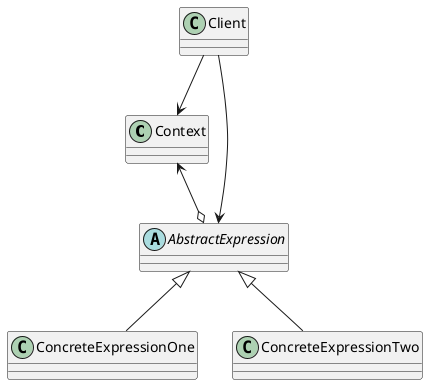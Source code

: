 @startuml

class Context
abstract class AbstractExpression
class ConcreteExpressionOne
class ConcreteExpressionTwo
class Client

AbstractExpression <|-- ConcreteExpressionOne
AbstractExpression <|-- ConcreteExpressionTwo
Context <--o AbstractExpression
Client --> Context
Client --> AbstractExpression

@enduml